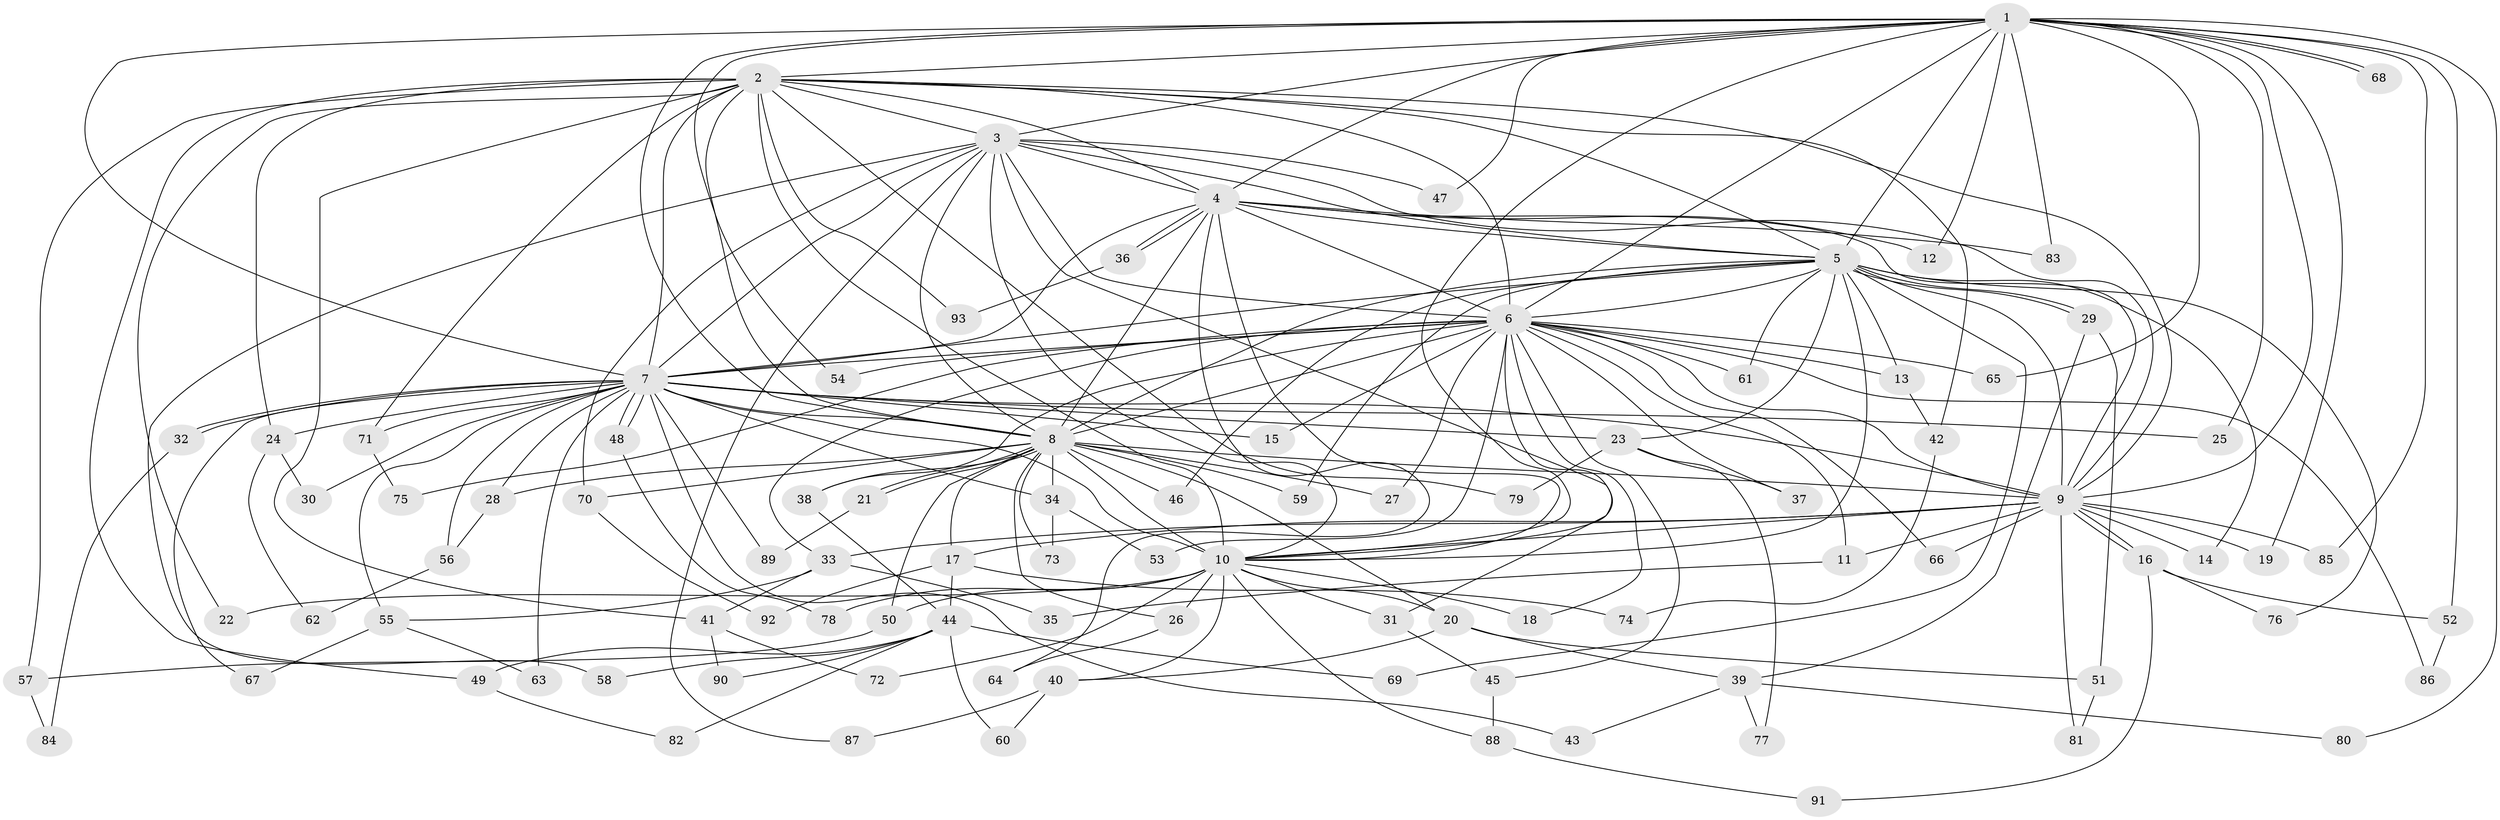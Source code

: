 // coarse degree distribution, {26: 0.03636363636363636, 17: 0.01818181818181818, 2: 0.6363636363636364, 1: 0.12727272727272726, 3: 0.09090909090909091, 4: 0.03636363636363636, 5: 0.01818181818181818, 6: 0.01818181818181818, 10: 0.01818181818181818}
// Generated by graph-tools (version 1.1) at 2025/49/03/04/25 21:49:11]
// undirected, 93 vertices, 211 edges
graph export_dot {
graph [start="1"]
  node [color=gray90,style=filled];
  1;
  2;
  3;
  4;
  5;
  6;
  7;
  8;
  9;
  10;
  11;
  12;
  13;
  14;
  15;
  16;
  17;
  18;
  19;
  20;
  21;
  22;
  23;
  24;
  25;
  26;
  27;
  28;
  29;
  30;
  31;
  32;
  33;
  34;
  35;
  36;
  37;
  38;
  39;
  40;
  41;
  42;
  43;
  44;
  45;
  46;
  47;
  48;
  49;
  50;
  51;
  52;
  53;
  54;
  55;
  56;
  57;
  58;
  59;
  60;
  61;
  62;
  63;
  64;
  65;
  66;
  67;
  68;
  69;
  70;
  71;
  72;
  73;
  74;
  75;
  76;
  77;
  78;
  79;
  80;
  81;
  82;
  83;
  84;
  85;
  86;
  87;
  88;
  89;
  90;
  91;
  92;
  93;
  1 -- 2;
  1 -- 3;
  1 -- 4;
  1 -- 5;
  1 -- 6;
  1 -- 7;
  1 -- 8;
  1 -- 9;
  1 -- 10;
  1 -- 12;
  1 -- 19;
  1 -- 25;
  1 -- 47;
  1 -- 52;
  1 -- 54;
  1 -- 65;
  1 -- 68;
  1 -- 68;
  1 -- 80;
  1 -- 83;
  1 -- 85;
  2 -- 3;
  2 -- 4;
  2 -- 5;
  2 -- 6;
  2 -- 7;
  2 -- 8;
  2 -- 9;
  2 -- 10;
  2 -- 22;
  2 -- 24;
  2 -- 41;
  2 -- 42;
  2 -- 49;
  2 -- 57;
  2 -- 71;
  2 -- 79;
  2 -- 93;
  3 -- 4;
  3 -- 5;
  3 -- 6;
  3 -- 7;
  3 -- 8;
  3 -- 9;
  3 -- 10;
  3 -- 31;
  3 -- 47;
  3 -- 58;
  3 -- 70;
  3 -- 87;
  4 -- 5;
  4 -- 6;
  4 -- 7;
  4 -- 8;
  4 -- 9;
  4 -- 10;
  4 -- 12;
  4 -- 36;
  4 -- 36;
  4 -- 64;
  4 -- 83;
  5 -- 6;
  5 -- 7;
  5 -- 8;
  5 -- 9;
  5 -- 10;
  5 -- 13;
  5 -- 14;
  5 -- 23;
  5 -- 29;
  5 -- 29;
  5 -- 46;
  5 -- 59;
  5 -- 61;
  5 -- 69;
  5 -- 76;
  6 -- 7;
  6 -- 8;
  6 -- 9;
  6 -- 10;
  6 -- 11;
  6 -- 13;
  6 -- 15;
  6 -- 18;
  6 -- 27;
  6 -- 33;
  6 -- 37;
  6 -- 38;
  6 -- 45;
  6 -- 53;
  6 -- 54;
  6 -- 61;
  6 -- 65;
  6 -- 66;
  6 -- 75;
  6 -- 86;
  7 -- 8;
  7 -- 9;
  7 -- 10;
  7 -- 15;
  7 -- 23;
  7 -- 24;
  7 -- 25;
  7 -- 28;
  7 -- 30;
  7 -- 32;
  7 -- 32;
  7 -- 34;
  7 -- 43;
  7 -- 48;
  7 -- 48;
  7 -- 55;
  7 -- 56;
  7 -- 63;
  7 -- 67;
  7 -- 71;
  7 -- 89;
  8 -- 9;
  8 -- 10;
  8 -- 17;
  8 -- 20;
  8 -- 21;
  8 -- 21;
  8 -- 26;
  8 -- 27;
  8 -- 28;
  8 -- 34;
  8 -- 38;
  8 -- 46;
  8 -- 50;
  8 -- 59;
  8 -- 70;
  8 -- 73;
  9 -- 10;
  9 -- 11;
  9 -- 14;
  9 -- 16;
  9 -- 16;
  9 -- 17;
  9 -- 19;
  9 -- 33;
  9 -- 66;
  9 -- 81;
  9 -- 85;
  10 -- 18;
  10 -- 20;
  10 -- 22;
  10 -- 26;
  10 -- 31;
  10 -- 40;
  10 -- 50;
  10 -- 72;
  10 -- 78;
  10 -- 88;
  11 -- 35;
  13 -- 42;
  16 -- 52;
  16 -- 76;
  16 -- 91;
  17 -- 44;
  17 -- 74;
  17 -- 92;
  20 -- 39;
  20 -- 40;
  20 -- 51;
  21 -- 89;
  23 -- 37;
  23 -- 77;
  23 -- 79;
  24 -- 30;
  24 -- 62;
  26 -- 64;
  28 -- 56;
  29 -- 39;
  29 -- 51;
  31 -- 45;
  32 -- 84;
  33 -- 35;
  33 -- 41;
  33 -- 55;
  34 -- 53;
  34 -- 73;
  36 -- 93;
  38 -- 44;
  39 -- 43;
  39 -- 77;
  39 -- 80;
  40 -- 60;
  40 -- 87;
  41 -- 72;
  41 -- 90;
  42 -- 74;
  44 -- 49;
  44 -- 58;
  44 -- 60;
  44 -- 69;
  44 -- 82;
  44 -- 90;
  45 -- 88;
  48 -- 78;
  49 -- 82;
  50 -- 57;
  51 -- 81;
  52 -- 86;
  55 -- 63;
  55 -- 67;
  56 -- 62;
  57 -- 84;
  70 -- 92;
  71 -- 75;
  88 -- 91;
}
